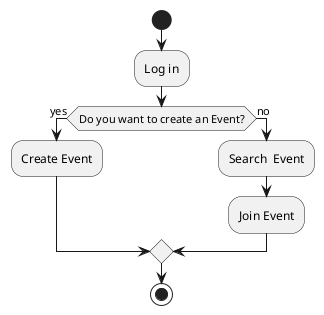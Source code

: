 @startuml

start
:Log in;
if (Do you want to create an Event?) then (yes)
:Create Event;
else (no)
:Search  Event;
:Join Event;
endif

stop

@enduml
